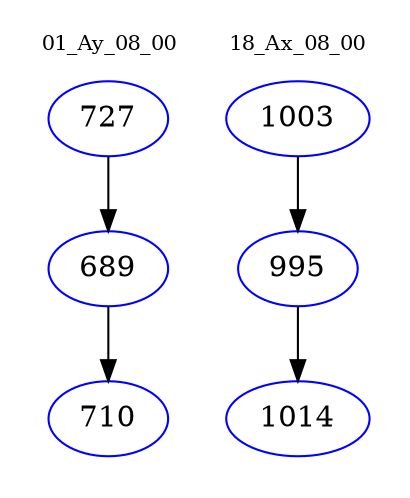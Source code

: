 digraph{
subgraph cluster_0 {
color = white
label = "01_Ay_08_00";
fontsize=10;
T0_727 [label="727", color="blue"]
T0_727 -> T0_689 [color="black"]
T0_689 [label="689", color="blue"]
T0_689 -> T0_710 [color="black"]
T0_710 [label="710", color="blue"]
}
subgraph cluster_1 {
color = white
label = "18_Ax_08_00";
fontsize=10;
T1_1003 [label="1003", color="blue"]
T1_1003 -> T1_995 [color="black"]
T1_995 [label="995", color="blue"]
T1_995 -> T1_1014 [color="black"]
T1_1014 [label="1014", color="blue"]
}
}
